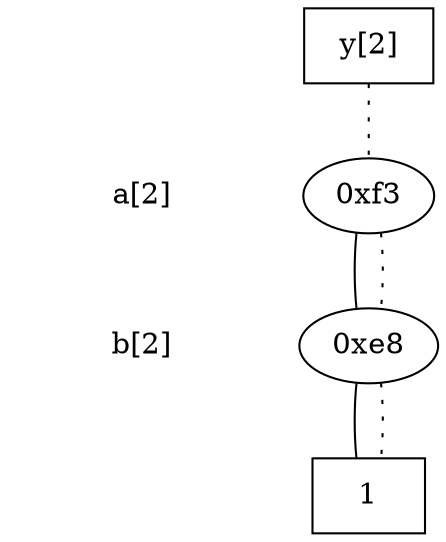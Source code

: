 digraph "DD" {
size = "7.5,10"
center = true;
edge [dir = none];
{ node [shape = plaintext];
  edge [style = invis];
  "CONST NODES" [style = invis];
" a[2] " -> " b[2] " -> "CONST NODES"; 
}
{ rank = same; node [shape = box]; edge [style = invis];
"  y[2]  "; }
{ rank = same; " a[2] ";
"0xf3";
}
{ rank = same; " b[2] ";
"0xe8";
}
{ rank = same; "CONST NODES";
{ node [shape = box]; "0xe3";
}
}
"  y[2]  " -> "0xf3" [style = dotted];
"0xf3" -> "0xe8";
"0xf3" -> "0xe8" [style = dotted];
"0xe8" -> "0xe3";
"0xe8" -> "0xe3" [style = dotted];
"0xe3" [label = "1"];
}
